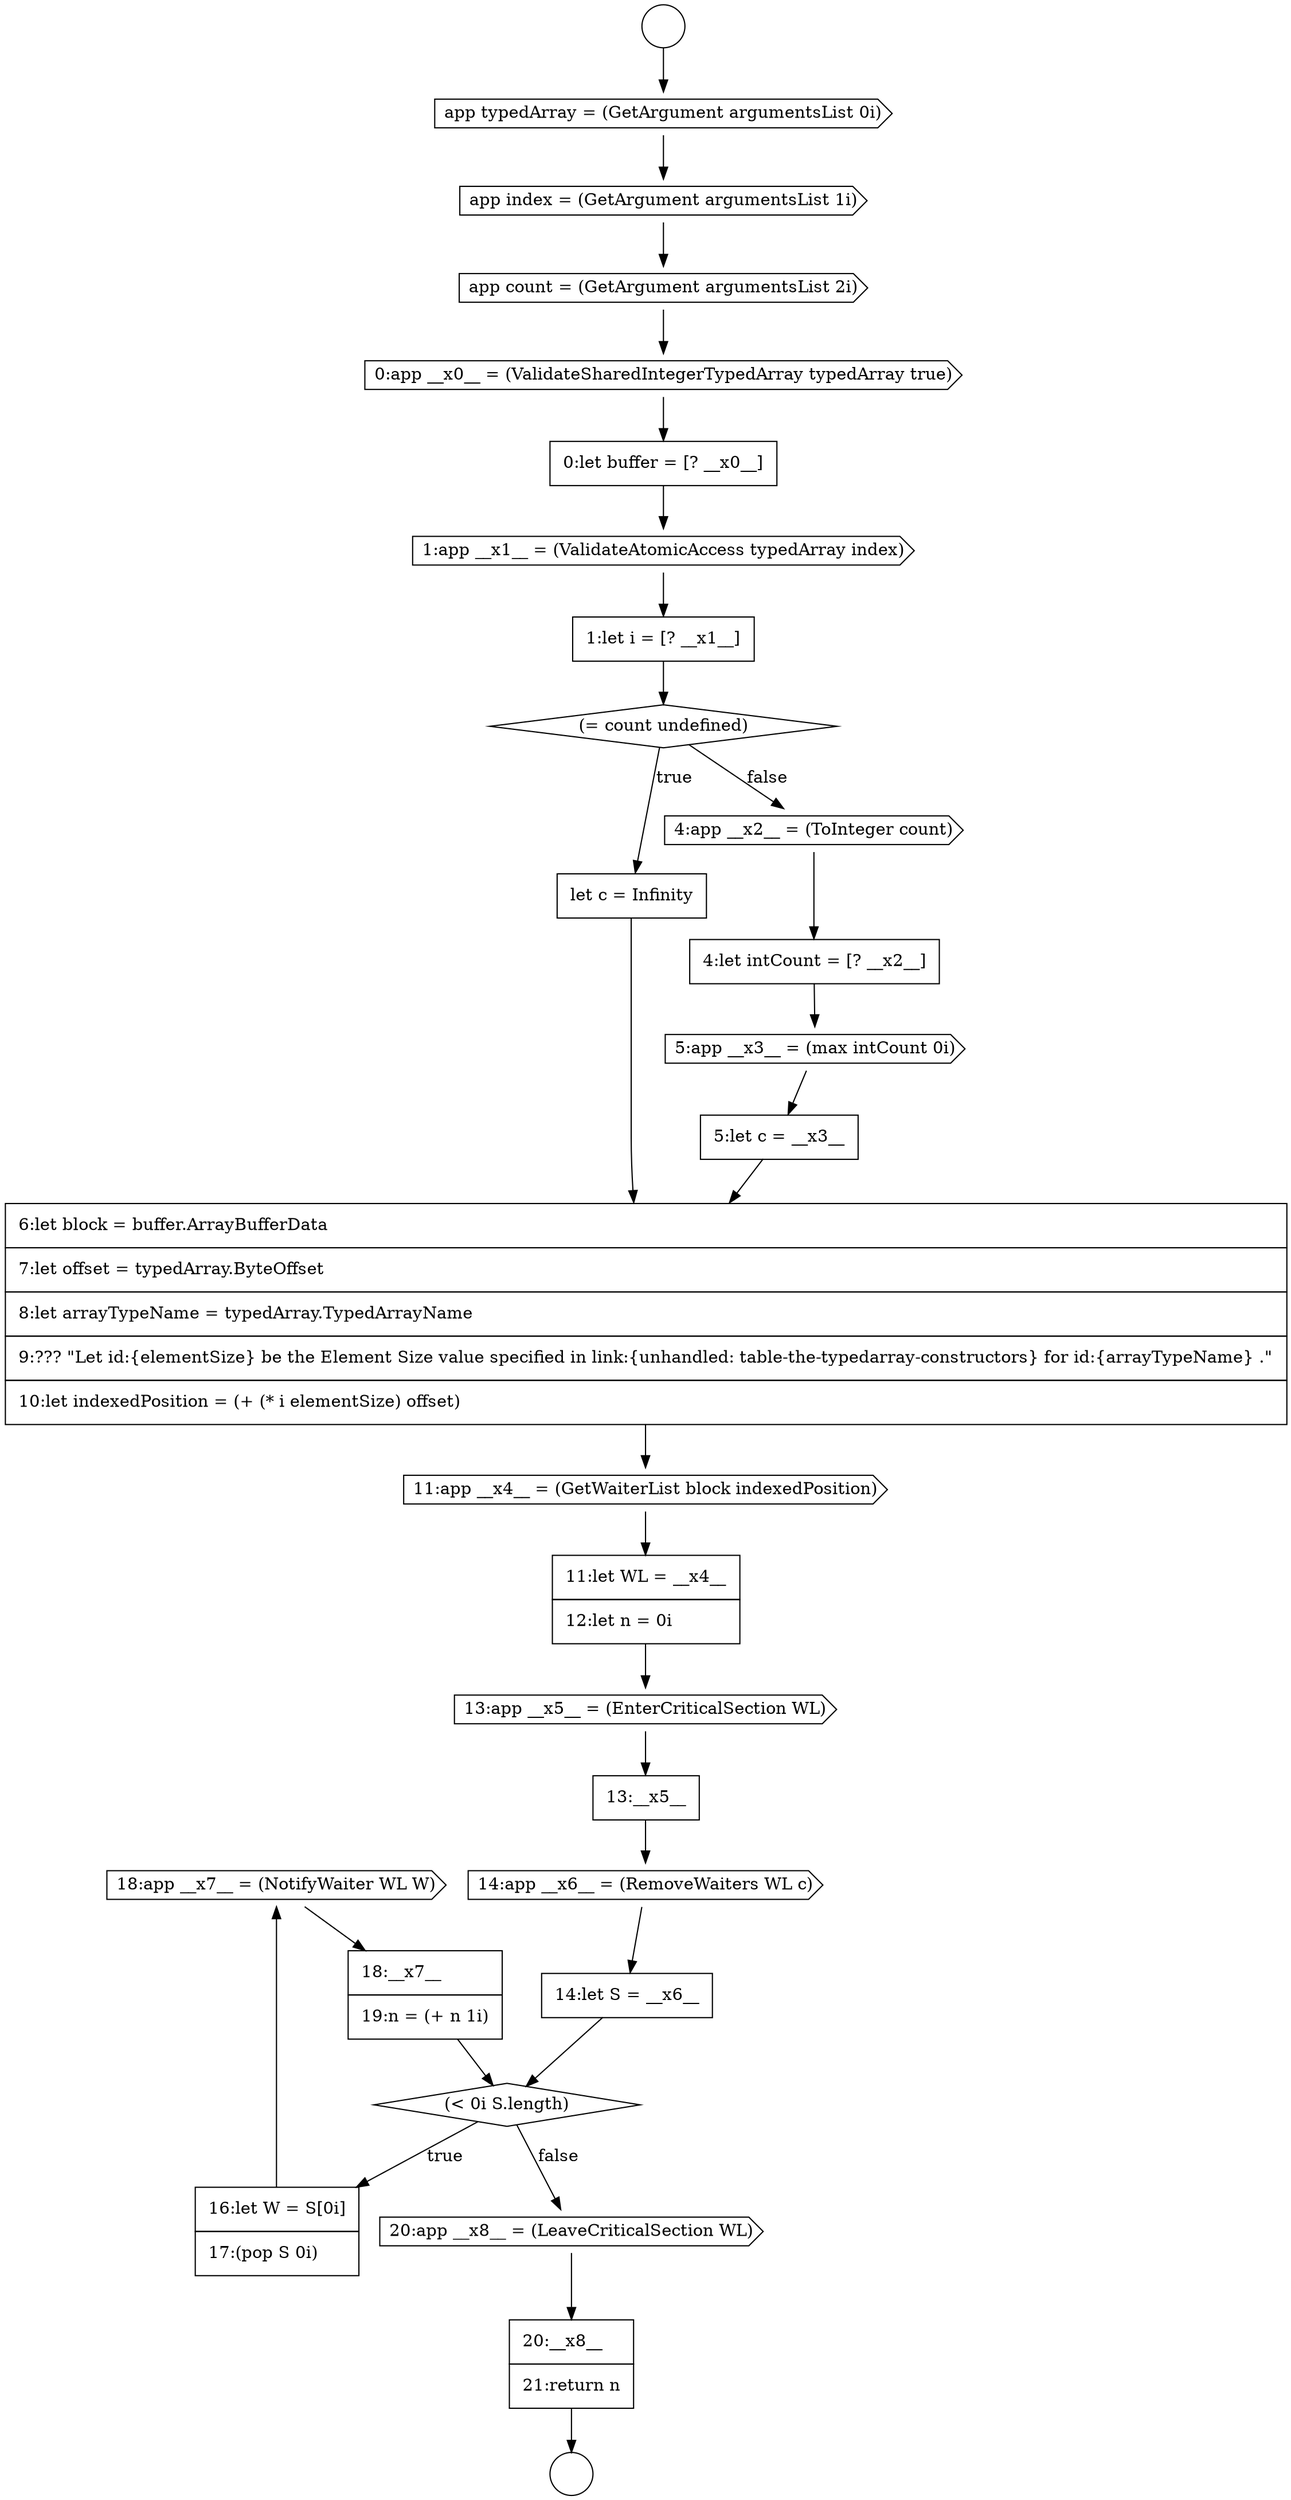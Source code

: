 digraph {
  node17639 [shape=cds, label=<<font color="black">18:app __x7__ = (NotifyWaiter WL W)</font>> color="black" fillcolor="white" style=filled]
  node17641 [shape=cds, label=<<font color="black">20:app __x8__ = (LeaveCriticalSection WL)</font>> color="black" fillcolor="white" style=filled]
  node17624 [shape=diamond, label=<<font color="black">(= count undefined)</font>> color="black" fillcolor="white" style=filled]
  node17620 [shape=cds, label=<<font color="black">0:app __x0__ = (ValidateSharedIntegerTypedArray typedArray true)</font>> color="black" fillcolor="white" style=filled]
  node17619 [shape=cds, label=<<font color="black">app count = (GetArgument argumentsList 2i)</font>> color="black" fillcolor="white" style=filled]
  node17631 [shape=cds, label=<<font color="black">11:app __x4__ = (GetWaiterList block indexedPosition)</font>> color="black" fillcolor="white" style=filled]
  node17618 [shape=cds, label=<<font color="black">app index = (GetArgument argumentsList 1i)</font>> color="black" fillcolor="white" style=filled]
  node17628 [shape=cds, label=<<font color="black">5:app __x3__ = (max intCount 0i)</font>> color="black" fillcolor="white" style=filled]
  node17622 [shape=cds, label=<<font color="black">1:app __x1__ = (ValidateAtomicAccess typedArray index)</font>> color="black" fillcolor="white" style=filled]
  node17637 [shape=diamond, label=<<font color="black">(&lt; 0i S.length)</font>> color="black" fillcolor="white" style=filled]
  node17625 [shape=none, margin=0, label=<<font color="black">
    <table border="0" cellborder="1" cellspacing="0" cellpadding="10">
      <tr><td align="left">let c = Infinity</td></tr>
    </table>
  </font>> color="black" fillcolor="white" style=filled]
  node17621 [shape=none, margin=0, label=<<font color="black">
    <table border="0" cellborder="1" cellspacing="0" cellpadding="10">
      <tr><td align="left">0:let buffer = [? __x0__]</td></tr>
    </table>
  </font>> color="black" fillcolor="white" style=filled]
  node17626 [shape=cds, label=<<font color="black">4:app __x2__ = (ToInteger count)</font>> color="black" fillcolor="white" style=filled]
  node17630 [shape=none, margin=0, label=<<font color="black">
    <table border="0" cellborder="1" cellspacing="0" cellpadding="10">
      <tr><td align="left">6:let block = buffer.ArrayBufferData</td></tr>
      <tr><td align="left">7:let offset = typedArray.ByteOffset</td></tr>
      <tr><td align="left">8:let arrayTypeName = typedArray.TypedArrayName</td></tr>
      <tr><td align="left">9:??? &quot;Let id:{elementSize} be the Element Size value specified in link:{unhandled: table-the-typedarray-constructors} for id:{arrayTypeName} .&quot;</td></tr>
      <tr><td align="left">10:let indexedPosition = (+ (* i elementSize) offset)</td></tr>
    </table>
  </font>> color="black" fillcolor="white" style=filled]
  node17635 [shape=cds, label=<<font color="black">14:app __x6__ = (RemoveWaiters WL c)</font>> color="black" fillcolor="white" style=filled]
  node17633 [shape=cds, label=<<font color="black">13:app __x5__ = (EnterCriticalSection WL)</font>> color="black" fillcolor="white" style=filled]
  node17627 [shape=none, margin=0, label=<<font color="black">
    <table border="0" cellborder="1" cellspacing="0" cellpadding="10">
      <tr><td align="left">4:let intCount = [? __x2__]</td></tr>
    </table>
  </font>> color="black" fillcolor="white" style=filled]
  node17642 [shape=none, margin=0, label=<<font color="black">
    <table border="0" cellborder="1" cellspacing="0" cellpadding="10">
      <tr><td align="left">20:__x8__</td></tr>
      <tr><td align="left">21:return n</td></tr>
    </table>
  </font>> color="black" fillcolor="white" style=filled]
  node17623 [shape=none, margin=0, label=<<font color="black">
    <table border="0" cellborder="1" cellspacing="0" cellpadding="10">
      <tr><td align="left">1:let i = [? __x1__]</td></tr>
    </table>
  </font>> color="black" fillcolor="white" style=filled]
  node17638 [shape=none, margin=0, label=<<font color="black">
    <table border="0" cellborder="1" cellspacing="0" cellpadding="10">
      <tr><td align="left">16:let W = S[0i]</td></tr>
      <tr><td align="left">17:(pop S 0i)</td></tr>
    </table>
  </font>> color="black" fillcolor="white" style=filled]
  node17632 [shape=none, margin=0, label=<<font color="black">
    <table border="0" cellborder="1" cellspacing="0" cellpadding="10">
      <tr><td align="left">11:let WL = __x4__</td></tr>
      <tr><td align="left">12:let n = 0i</td></tr>
    </table>
  </font>> color="black" fillcolor="white" style=filled]
  node17615 [shape=circle label=" " color="black" fillcolor="white" style=filled]
  node17617 [shape=cds, label=<<font color="black">app typedArray = (GetArgument argumentsList 0i)</font>> color="black" fillcolor="white" style=filled]
  node17640 [shape=none, margin=0, label=<<font color="black">
    <table border="0" cellborder="1" cellspacing="0" cellpadding="10">
      <tr><td align="left">18:__x7__</td></tr>
      <tr><td align="left">19:n = (+ n 1i)</td></tr>
    </table>
  </font>> color="black" fillcolor="white" style=filled]
  node17629 [shape=none, margin=0, label=<<font color="black">
    <table border="0" cellborder="1" cellspacing="0" cellpadding="10">
      <tr><td align="left">5:let c = __x3__</td></tr>
    </table>
  </font>> color="black" fillcolor="white" style=filled]
  node17616 [shape=circle label=" " color="black" fillcolor="white" style=filled]
  node17636 [shape=none, margin=0, label=<<font color="black">
    <table border="0" cellborder="1" cellspacing="0" cellpadding="10">
      <tr><td align="left">14:let S = __x6__</td></tr>
    </table>
  </font>> color="black" fillcolor="white" style=filled]
  node17634 [shape=none, margin=0, label=<<font color="black">
    <table border="0" cellborder="1" cellspacing="0" cellpadding="10">
      <tr><td align="left">13:__x5__</td></tr>
    </table>
  </font>> color="black" fillcolor="white" style=filled]
  node17637 -> node17638 [label=<<font color="black">true</font>> color="black"]
  node17637 -> node17641 [label=<<font color="black">false</font>> color="black"]
  node17620 -> node17621 [ color="black"]
  node17632 -> node17633 [ color="black"]
  node17635 -> node17636 [ color="black"]
  node17615 -> node17617 [ color="black"]
  node17629 -> node17630 [ color="black"]
  node17617 -> node17618 [ color="black"]
  node17618 -> node17619 [ color="black"]
  node17642 -> node17616 [ color="black"]
  node17630 -> node17631 [ color="black"]
  node17621 -> node17622 [ color="black"]
  node17638 -> node17639 [ color="black"]
  node17628 -> node17629 [ color="black"]
  node17639 -> node17640 [ color="black"]
  node17627 -> node17628 [ color="black"]
  node17624 -> node17625 [label=<<font color="black">true</font>> color="black"]
  node17624 -> node17626 [label=<<font color="black">false</font>> color="black"]
  node17626 -> node17627 [ color="black"]
  node17623 -> node17624 [ color="black"]
  node17641 -> node17642 [ color="black"]
  node17631 -> node17632 [ color="black"]
  node17640 -> node17637 [ color="black"]
  node17625 -> node17630 [ color="black"]
  node17619 -> node17620 [ color="black"]
  node17622 -> node17623 [ color="black"]
  node17633 -> node17634 [ color="black"]
  node17636 -> node17637 [ color="black"]
  node17634 -> node17635 [ color="black"]
}
